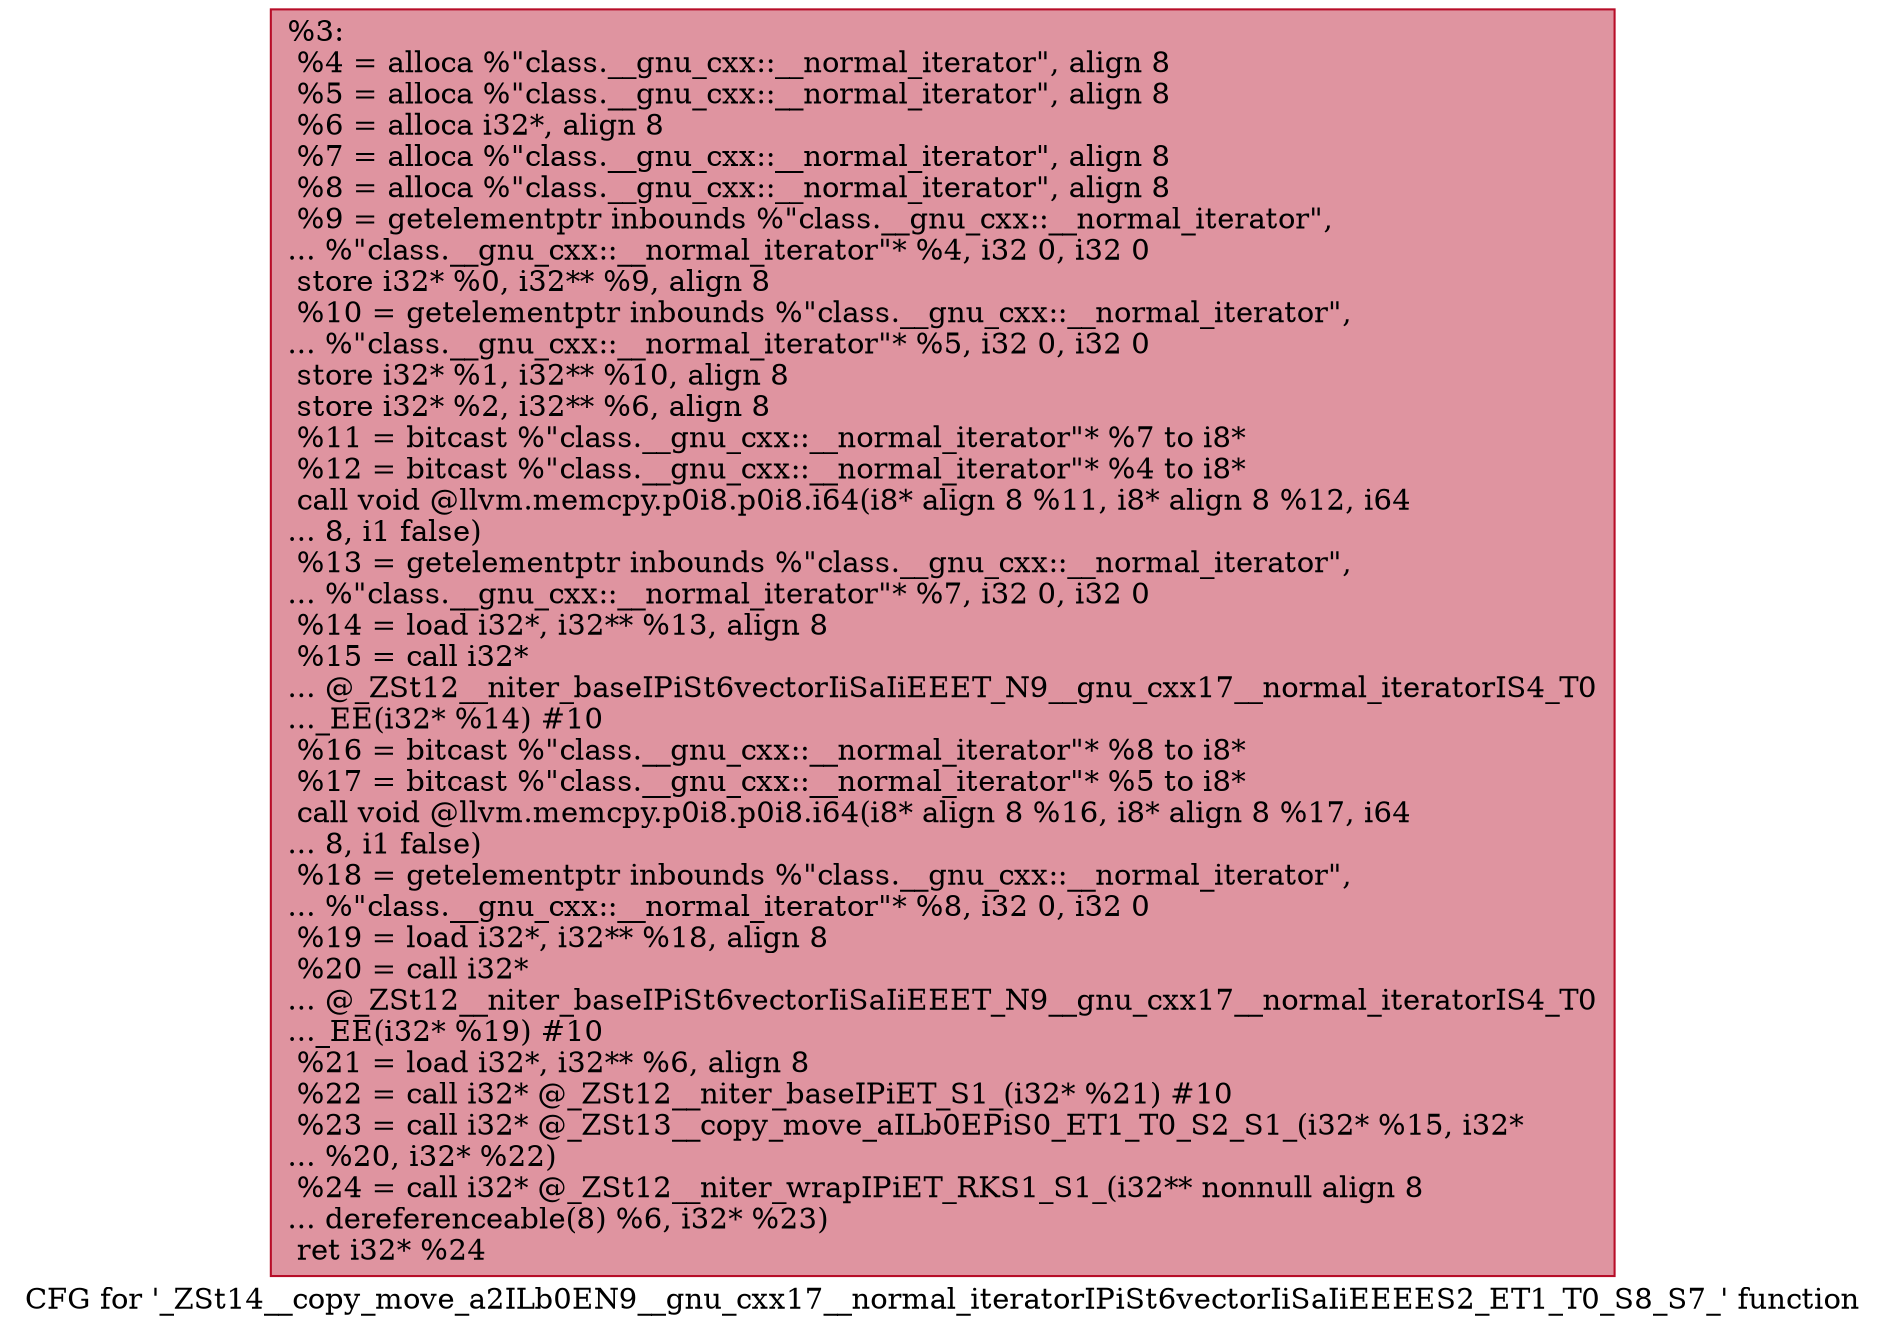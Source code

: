 digraph "CFG for '_ZSt14__copy_move_a2ILb0EN9__gnu_cxx17__normal_iteratorIPiSt6vectorIiSaIiEEEES2_ET1_T0_S8_S7_' function" {
	label="CFG for '_ZSt14__copy_move_a2ILb0EN9__gnu_cxx17__normal_iteratorIPiSt6vectorIiSaIiEEEES2_ET1_T0_S8_S7_' function";

	Node0x558bbab6e3e0 [shape=record,color="#b70d28ff", style=filled, fillcolor="#b70d2870",label="{%3:\l  %4 = alloca %\"class.__gnu_cxx::__normal_iterator\", align 8\l  %5 = alloca %\"class.__gnu_cxx::__normal_iterator\", align 8\l  %6 = alloca i32*, align 8\l  %7 = alloca %\"class.__gnu_cxx::__normal_iterator\", align 8\l  %8 = alloca %\"class.__gnu_cxx::__normal_iterator\", align 8\l  %9 = getelementptr inbounds %\"class.__gnu_cxx::__normal_iterator\",\l... %\"class.__gnu_cxx::__normal_iterator\"* %4, i32 0, i32 0\l  store i32* %0, i32** %9, align 8\l  %10 = getelementptr inbounds %\"class.__gnu_cxx::__normal_iterator\",\l... %\"class.__gnu_cxx::__normal_iterator\"* %5, i32 0, i32 0\l  store i32* %1, i32** %10, align 8\l  store i32* %2, i32** %6, align 8\l  %11 = bitcast %\"class.__gnu_cxx::__normal_iterator\"* %7 to i8*\l  %12 = bitcast %\"class.__gnu_cxx::__normal_iterator\"* %4 to i8*\l  call void @llvm.memcpy.p0i8.p0i8.i64(i8* align 8 %11, i8* align 8 %12, i64\l... 8, i1 false)\l  %13 = getelementptr inbounds %\"class.__gnu_cxx::__normal_iterator\",\l... %\"class.__gnu_cxx::__normal_iterator\"* %7, i32 0, i32 0\l  %14 = load i32*, i32** %13, align 8\l  %15 = call i32*\l... @_ZSt12__niter_baseIPiSt6vectorIiSaIiEEET_N9__gnu_cxx17__normal_iteratorIS4_T0\l..._EE(i32* %14) #10\l  %16 = bitcast %\"class.__gnu_cxx::__normal_iterator\"* %8 to i8*\l  %17 = bitcast %\"class.__gnu_cxx::__normal_iterator\"* %5 to i8*\l  call void @llvm.memcpy.p0i8.p0i8.i64(i8* align 8 %16, i8* align 8 %17, i64\l... 8, i1 false)\l  %18 = getelementptr inbounds %\"class.__gnu_cxx::__normal_iterator\",\l... %\"class.__gnu_cxx::__normal_iterator\"* %8, i32 0, i32 0\l  %19 = load i32*, i32** %18, align 8\l  %20 = call i32*\l... @_ZSt12__niter_baseIPiSt6vectorIiSaIiEEET_N9__gnu_cxx17__normal_iteratorIS4_T0\l..._EE(i32* %19) #10\l  %21 = load i32*, i32** %6, align 8\l  %22 = call i32* @_ZSt12__niter_baseIPiET_S1_(i32* %21) #10\l  %23 = call i32* @_ZSt13__copy_move_aILb0EPiS0_ET1_T0_S2_S1_(i32* %15, i32*\l... %20, i32* %22)\l  %24 = call i32* @_ZSt12__niter_wrapIPiET_RKS1_S1_(i32** nonnull align 8\l... dereferenceable(8) %6, i32* %23)\l  ret i32* %24\l}"];
}
